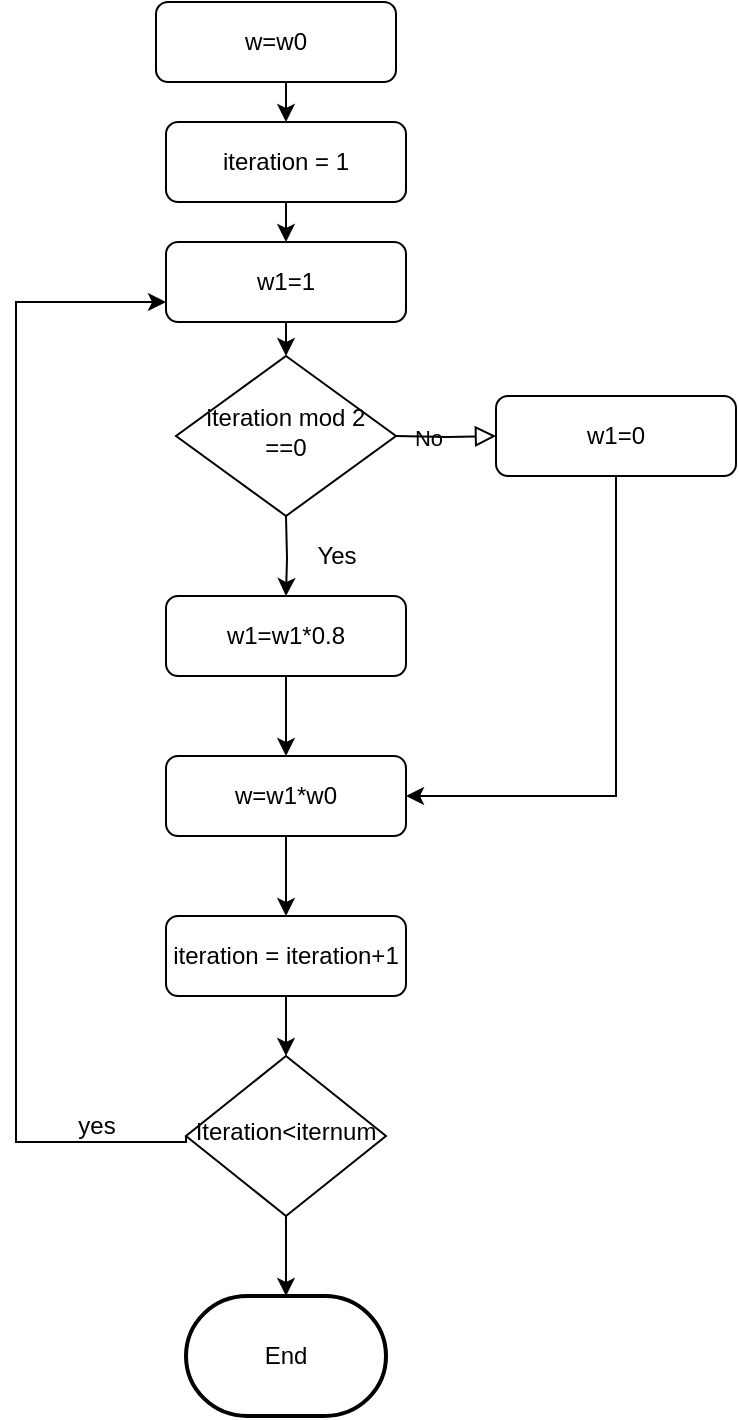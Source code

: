 <mxfile version="20.2.3" type="device"><diagram id="C5RBs43oDa-KdzZeNtuy" name="Page-1"><mxGraphModel dx="868" dy="553" grid="1" gridSize="10" guides="1" tooltips="1" connect="1" arrows="1" fold="1" page="1" pageScale="1" pageWidth="827" pageHeight="1169" math="0" shadow="0"><root><mxCell id="WIyWlLk6GJQsqaUBKTNV-0"/><mxCell id="WIyWlLk6GJQsqaUBKTNV-1" parent="WIyWlLk6GJQsqaUBKTNV-0"/><mxCell id="IY1wJAXApV5-mrabiUd0-25" style="edgeStyle=orthogonalEdgeStyle;rounded=0;orthogonalLoop=1;jettySize=auto;html=1;exitX=0.5;exitY=1;exitDx=0;exitDy=0;entryX=0.5;entryY=0;entryDx=0;entryDy=0;" edge="1" parent="WIyWlLk6GJQsqaUBKTNV-1" source="WIyWlLk6GJQsqaUBKTNV-3" target="IY1wJAXApV5-mrabiUd0-19"><mxGeometry relative="1" as="geometry"/></mxCell><mxCell id="WIyWlLk6GJQsqaUBKTNV-3" value="iteration = 1" style="rounded=1;whiteSpace=wrap;html=1;fontSize=12;glass=0;strokeWidth=1;shadow=0;" parent="WIyWlLk6GJQsqaUBKTNV-1" vertex="1"><mxGeometry x="155" y="80" width="120" height="40" as="geometry"/></mxCell><mxCell id="WIyWlLk6GJQsqaUBKTNV-5" value="No" style="edgeStyle=orthogonalEdgeStyle;rounded=0;html=1;jettySize=auto;orthogonalLoop=1;fontSize=11;endArrow=block;endFill=0;endSize=8;strokeWidth=1;shadow=0;labelBackgroundColor=none;" parent="WIyWlLk6GJQsqaUBKTNV-1" target="WIyWlLk6GJQsqaUBKTNV-7" edge="1"><mxGeometry y="10" relative="1" as="geometry"><mxPoint as="offset"/><mxPoint x="270" y="237" as="sourcePoint"/></mxGeometry></mxCell><mxCell id="IY1wJAXApV5-mrabiUd0-2" style="edgeStyle=orthogonalEdgeStyle;rounded=0;orthogonalLoop=1;jettySize=auto;html=1;exitX=0.5;exitY=1;exitDx=0;exitDy=0;entryX=0.5;entryY=0;entryDx=0;entryDy=0;" edge="1" parent="WIyWlLk6GJQsqaUBKTNV-1" target="IY1wJAXApV5-mrabiUd0-1"><mxGeometry relative="1" as="geometry"><mxPoint x="215" y="277" as="sourcePoint"/></mxGeometry></mxCell><mxCell id="WIyWlLk6GJQsqaUBKTNV-6" value="iteration mod 2 ==0" style="rhombus;whiteSpace=wrap;html=1;shadow=0;fontFamily=Helvetica;fontSize=12;align=center;strokeWidth=1;spacing=6;spacingTop=-4;" parent="WIyWlLk6GJQsqaUBKTNV-1" vertex="1"><mxGeometry x="160" y="197" width="110" height="80" as="geometry"/></mxCell><mxCell id="IY1wJAXApV5-mrabiUd0-5" style="edgeStyle=orthogonalEdgeStyle;rounded=0;orthogonalLoop=1;jettySize=auto;html=1;exitX=0.5;exitY=1;exitDx=0;exitDy=0;entryX=1;entryY=0.5;entryDx=0;entryDy=0;" edge="1" parent="WIyWlLk6GJQsqaUBKTNV-1" source="WIyWlLk6GJQsqaUBKTNV-7" target="IY1wJAXApV5-mrabiUd0-6"><mxGeometry relative="1" as="geometry"><mxPoint x="370" y="357" as="targetPoint"/></mxGeometry></mxCell><mxCell id="WIyWlLk6GJQsqaUBKTNV-7" value="w1=0" style="rounded=1;whiteSpace=wrap;html=1;fontSize=12;glass=0;strokeWidth=1;shadow=0;" parent="WIyWlLk6GJQsqaUBKTNV-1" vertex="1"><mxGeometry x="320" y="217" width="120" height="40" as="geometry"/></mxCell><mxCell id="IY1wJAXApV5-mrabiUd0-16" style="edgeStyle=orthogonalEdgeStyle;rounded=0;orthogonalLoop=1;jettySize=auto;html=1;exitX=0.5;exitY=1;exitDx=0;exitDy=0;entryX=0.5;entryY=0;entryDx=0;entryDy=0;entryPerimeter=0;" edge="1" parent="WIyWlLk6GJQsqaUBKTNV-1" source="WIyWlLk6GJQsqaUBKTNV-10" target="IY1wJAXApV5-mrabiUd0-15"><mxGeometry relative="1" as="geometry"/></mxCell><mxCell id="IY1wJAXApV5-mrabiUd0-22" style="edgeStyle=orthogonalEdgeStyle;rounded=0;orthogonalLoop=1;jettySize=auto;html=1;exitX=0;exitY=0.5;exitDx=0;exitDy=0;entryX=0;entryY=0.75;entryDx=0;entryDy=0;" edge="1" parent="WIyWlLk6GJQsqaUBKTNV-1" source="WIyWlLk6GJQsqaUBKTNV-10" target="IY1wJAXApV5-mrabiUd0-19"><mxGeometry relative="1" as="geometry"><Array as="points"><mxPoint x="165" y="590"/><mxPoint x="80" y="590"/><mxPoint x="80" y="170"/></Array></mxGeometry></mxCell><mxCell id="WIyWlLk6GJQsqaUBKTNV-10" value="Iteration&amp;lt;iternum" style="rhombus;whiteSpace=wrap;html=1;shadow=0;fontFamily=Helvetica;fontSize=12;align=center;strokeWidth=1;spacing=6;spacingTop=-4;" parent="WIyWlLk6GJQsqaUBKTNV-1" vertex="1"><mxGeometry x="165" y="547" width="100" height="80" as="geometry"/></mxCell><mxCell id="IY1wJAXApV5-mrabiUd0-7" style="edgeStyle=orthogonalEdgeStyle;rounded=0;orthogonalLoop=1;jettySize=auto;html=1;exitX=0.5;exitY=1;exitDx=0;exitDy=0;" edge="1" parent="WIyWlLk6GJQsqaUBKTNV-1" source="IY1wJAXApV5-mrabiUd0-1" target="IY1wJAXApV5-mrabiUd0-6"><mxGeometry relative="1" as="geometry"/></mxCell><mxCell id="IY1wJAXApV5-mrabiUd0-1" value="w1=w1*0.8" style="rounded=1;whiteSpace=wrap;html=1;fontSize=12;glass=0;strokeWidth=1;shadow=0;" vertex="1" parent="WIyWlLk6GJQsqaUBKTNV-1"><mxGeometry x="155" y="317" width="120" height="40" as="geometry"/></mxCell><mxCell id="IY1wJAXApV5-mrabiUd0-4" style="edgeStyle=orthogonalEdgeStyle;rounded=0;orthogonalLoop=1;jettySize=auto;html=1;exitX=0.5;exitY=1;exitDx=0;exitDy=0;entryX=0.5;entryY=0;entryDx=0;entryDy=0;" edge="1" parent="WIyWlLk6GJQsqaUBKTNV-1" source="IY1wJAXApV5-mrabiUd0-3" target="WIyWlLk6GJQsqaUBKTNV-3"><mxGeometry relative="1" as="geometry"/></mxCell><mxCell id="IY1wJAXApV5-mrabiUd0-3" value="w=w0" style="rounded=1;whiteSpace=wrap;html=1;fontSize=12;glass=0;strokeWidth=1;shadow=0;" vertex="1" parent="WIyWlLk6GJQsqaUBKTNV-1"><mxGeometry x="150" y="20" width="120" height="40" as="geometry"/></mxCell><mxCell id="IY1wJAXApV5-mrabiUd0-8" style="edgeStyle=orthogonalEdgeStyle;rounded=0;orthogonalLoop=1;jettySize=auto;html=1;exitX=0.5;exitY=1;exitDx=0;exitDy=0;" edge="1" parent="WIyWlLk6GJQsqaUBKTNV-1" source="IY1wJAXApV5-mrabiUd0-6" target="IY1wJAXApV5-mrabiUd0-11"><mxGeometry relative="1" as="geometry"><mxPoint x="220" y="467" as="targetPoint"/></mxGeometry></mxCell><mxCell id="IY1wJAXApV5-mrabiUd0-6" value="w=w1*w0" style="rounded=1;whiteSpace=wrap;html=1;fontSize=12;glass=0;strokeWidth=1;shadow=0;" vertex="1" parent="WIyWlLk6GJQsqaUBKTNV-1"><mxGeometry x="155" y="397" width="120" height="40" as="geometry"/></mxCell><mxCell id="IY1wJAXApV5-mrabiUd0-13" style="edgeStyle=orthogonalEdgeStyle;rounded=0;orthogonalLoop=1;jettySize=auto;html=1;exitX=0.5;exitY=1;exitDx=0;exitDy=0;entryX=0.5;entryY=0;entryDx=0;entryDy=0;" edge="1" parent="WIyWlLk6GJQsqaUBKTNV-1" source="IY1wJAXApV5-mrabiUd0-11" target="WIyWlLk6GJQsqaUBKTNV-10"><mxGeometry relative="1" as="geometry"/></mxCell><mxCell id="IY1wJAXApV5-mrabiUd0-11" value="iteration = iteration+1" style="rounded=1;whiteSpace=wrap;html=1;fontSize=12;glass=0;strokeWidth=1;shadow=0;" vertex="1" parent="WIyWlLk6GJQsqaUBKTNV-1"><mxGeometry x="155" y="477" width="120" height="40" as="geometry"/></mxCell><mxCell id="IY1wJAXApV5-mrabiUd0-15" value="End" style="strokeWidth=2;html=1;shape=mxgraph.flowchart.terminator;whiteSpace=wrap;" vertex="1" parent="WIyWlLk6GJQsqaUBKTNV-1"><mxGeometry x="165" y="667" width="100" height="60" as="geometry"/></mxCell><mxCell id="IY1wJAXApV5-mrabiUd0-17" value="yes" style="text;html=1;align=center;verticalAlign=middle;resizable=0;points=[];autosize=1;strokeColor=none;fillColor=none;" vertex="1" parent="WIyWlLk6GJQsqaUBKTNV-1"><mxGeometry x="100" y="567" width="40" height="30" as="geometry"/></mxCell><mxCell id="IY1wJAXApV5-mrabiUd0-24" style="edgeStyle=orthogonalEdgeStyle;rounded=0;orthogonalLoop=1;jettySize=auto;html=1;exitX=0.5;exitY=1;exitDx=0;exitDy=0;entryX=0.5;entryY=0;entryDx=0;entryDy=0;" edge="1" parent="WIyWlLk6GJQsqaUBKTNV-1" source="IY1wJAXApV5-mrabiUd0-19" target="WIyWlLk6GJQsqaUBKTNV-6"><mxGeometry relative="1" as="geometry"/></mxCell><mxCell id="IY1wJAXApV5-mrabiUd0-19" value="w1=1" style="rounded=1;whiteSpace=wrap;html=1;fontSize=12;glass=0;strokeWidth=1;shadow=0;" vertex="1" parent="WIyWlLk6GJQsqaUBKTNV-1"><mxGeometry x="155" y="140" width="120" height="40" as="geometry"/></mxCell><mxCell id="IY1wJAXApV5-mrabiUd0-21" value="Yes" style="text;html=1;align=center;verticalAlign=middle;resizable=0;points=[];autosize=1;strokeColor=none;fillColor=none;" vertex="1" parent="WIyWlLk6GJQsqaUBKTNV-1"><mxGeometry x="220" y="282" width="40" height="30" as="geometry"/></mxCell></root></mxGraphModel></diagram></mxfile>